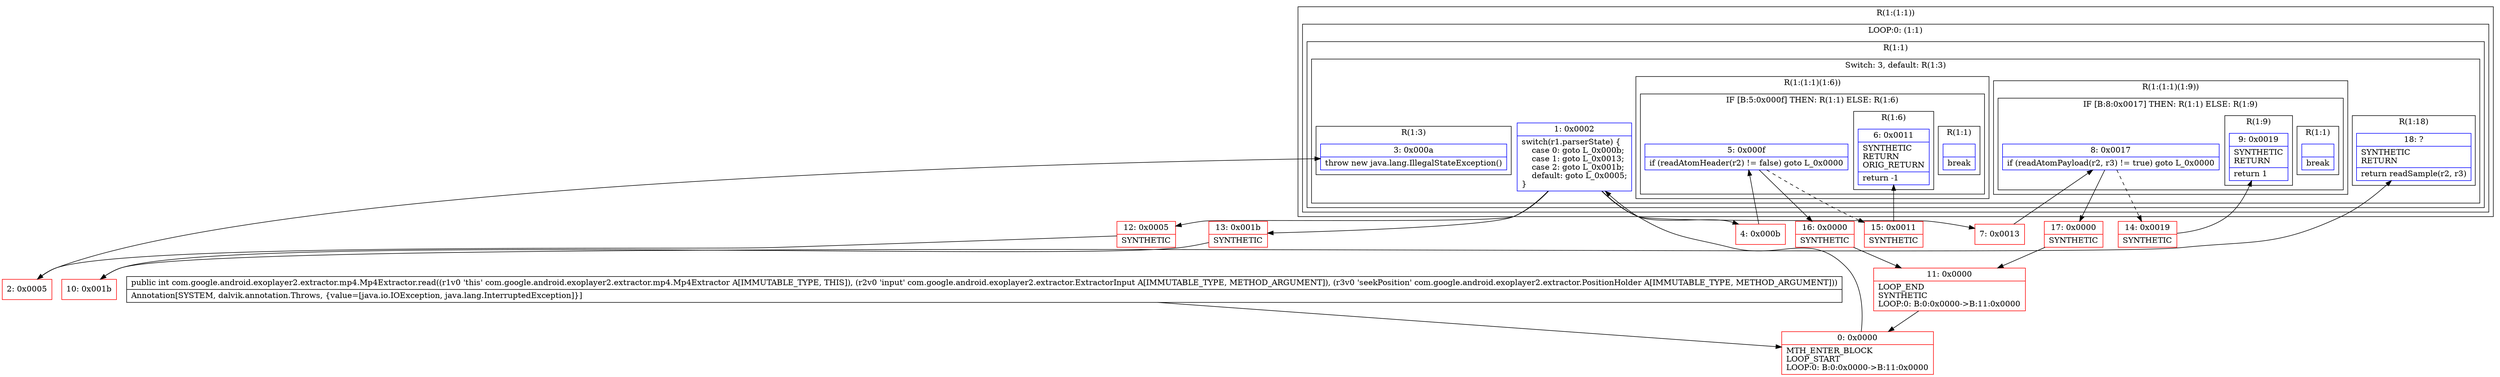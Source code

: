 digraph "CFG forcom.google.android.exoplayer2.extractor.mp4.Mp4Extractor.read(Lcom\/google\/android\/exoplayer2\/extractor\/ExtractorInput;Lcom\/google\/android\/exoplayer2\/extractor\/PositionHolder;)I" {
subgraph cluster_Region_386621522 {
label = "R(1:(1:1))";
node [shape=record,color=blue];
subgraph cluster_LoopRegion_1858483794 {
label = "LOOP:0: (1:1)";
node [shape=record,color=blue];
subgraph cluster_Region_272823657 {
label = "R(1:1)";
node [shape=record,color=blue];
subgraph cluster_SwitchRegion_372089047 {
label = "Switch: 3, default: R(1:3)";
node [shape=record,color=blue];
Node_1 [shape=record,label="{1\:\ 0x0002|switch(r1.parserState) \{\l    case 0: goto L_0x000b;\l    case 1: goto L_0x0013;\l    case 2: goto L_0x001b;\l    default: goto L_0x0005;\l\}\l}"];
subgraph cluster_Region_1525173168 {
label = "R(1:(1:1)(1:6))";
node [shape=record,color=blue];
subgraph cluster_IfRegion_96703001 {
label = "IF [B:5:0x000f] THEN: R(1:1) ELSE: R(1:6)";
node [shape=record,color=blue];
Node_5 [shape=record,label="{5\:\ 0x000f|if (readAtomHeader(r2) != false) goto L_0x0000\l}"];
subgraph cluster_Region_44942965 {
label = "R(1:1)";
node [shape=record,color=blue];
Node_InsnContainer_2038293999 [shape=record,label="{|break\l}"];
}
subgraph cluster_Region_1641059515 {
label = "R(1:6)";
node [shape=record,color=blue];
Node_6 [shape=record,label="{6\:\ 0x0011|SYNTHETIC\lRETURN\lORIG_RETURN\l|return \-1\l}"];
}
}
}
subgraph cluster_Region_2023395778 {
label = "R(1:(1:1)(1:9))";
node [shape=record,color=blue];
subgraph cluster_IfRegion_350777034 {
label = "IF [B:8:0x0017] THEN: R(1:1) ELSE: R(1:9)";
node [shape=record,color=blue];
Node_8 [shape=record,label="{8\:\ 0x0017|if (readAtomPayload(r2, r3) != true) goto L_0x0000\l}"];
subgraph cluster_Region_36483877 {
label = "R(1:1)";
node [shape=record,color=blue];
Node_InsnContainer_1740409495 [shape=record,label="{|break\l}"];
}
subgraph cluster_Region_1258554147 {
label = "R(1:9)";
node [shape=record,color=blue];
Node_9 [shape=record,label="{9\:\ 0x0019|SYNTHETIC\lRETURN\l|return 1\l}"];
}
}
}
subgraph cluster_Region_474852023 {
label = "R(1:18)";
node [shape=record,color=blue];
Node_18 [shape=record,label="{18\:\ ?|SYNTHETIC\lRETURN\l|return readSample(r2, r3)\l}"];
}
subgraph cluster_Region_2074056576 {
label = "R(1:3)";
node [shape=record,color=blue];
Node_3 [shape=record,label="{3\:\ 0x000a|throw new java.lang.IllegalStateException()\l}"];
}
}
}
}
}
Node_0 [shape=record,color=red,label="{0\:\ 0x0000|MTH_ENTER_BLOCK\lLOOP_START\lLOOP:0: B:0:0x0000\-\>B:11:0x0000\l}"];
Node_2 [shape=record,color=red,label="{2\:\ 0x0005}"];
Node_4 [shape=record,color=red,label="{4\:\ 0x000b}"];
Node_7 [shape=record,color=red,label="{7\:\ 0x0013}"];
Node_10 [shape=record,color=red,label="{10\:\ 0x001b}"];
Node_11 [shape=record,color=red,label="{11\:\ 0x0000|LOOP_END\lSYNTHETIC\lLOOP:0: B:0:0x0000\-\>B:11:0x0000\l}"];
Node_12 [shape=record,color=red,label="{12\:\ 0x0005|SYNTHETIC\l}"];
Node_13 [shape=record,color=red,label="{13\:\ 0x001b|SYNTHETIC\l}"];
Node_14 [shape=record,color=red,label="{14\:\ 0x0019|SYNTHETIC\l}"];
Node_15 [shape=record,color=red,label="{15\:\ 0x0011|SYNTHETIC\l}"];
Node_16 [shape=record,color=red,label="{16\:\ 0x0000|SYNTHETIC\l}"];
Node_17 [shape=record,color=red,label="{17\:\ 0x0000|SYNTHETIC\l}"];
MethodNode[shape=record,label="{public int com.google.android.exoplayer2.extractor.mp4.Mp4Extractor.read((r1v0 'this' com.google.android.exoplayer2.extractor.mp4.Mp4Extractor A[IMMUTABLE_TYPE, THIS]), (r2v0 'input' com.google.android.exoplayer2.extractor.ExtractorInput A[IMMUTABLE_TYPE, METHOD_ARGUMENT]), (r3v0 'seekPosition' com.google.android.exoplayer2.extractor.PositionHolder A[IMMUTABLE_TYPE, METHOD_ARGUMENT]))  | Annotation[SYSTEM, dalvik.annotation.Throws, \{value=[java.io.IOException, java.lang.InterruptedException]\}]\l}"];
MethodNode -> Node_0;
Node_1 -> Node_4;
Node_1 -> Node_7;
Node_1 -> Node_12;
Node_1 -> Node_13;
Node_5 -> Node_15[style=dashed];
Node_5 -> Node_16;
Node_8 -> Node_14[style=dashed];
Node_8 -> Node_17;
Node_0 -> Node_1;
Node_2 -> Node_3;
Node_4 -> Node_5;
Node_7 -> Node_8;
Node_10 -> Node_18;
Node_11 -> Node_0;
Node_12 -> Node_2;
Node_13 -> Node_10;
Node_14 -> Node_9;
Node_15 -> Node_6;
Node_16 -> Node_11;
Node_17 -> Node_11;
}

